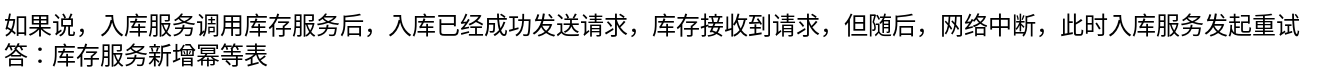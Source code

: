<mxfile version="28.0.7">
  <diagram name="第 1 页" id="c-BpHQU8_sRfOBIsOLw9">
    <mxGraphModel dx="1426" dy="743" grid="1" gridSize="10" guides="1" tooltips="1" connect="1" arrows="1" fold="1" page="1" pageScale="1" pageWidth="827" pageHeight="1169" math="0" shadow="0">
      <root>
        <mxCell id="0" />
        <mxCell id="1" parent="0" />
        <mxCell id="gQPDTsF6S-w0GrX3g2vf-1" value="如果说，入库服务调用库存服务后，入库已经成功发送请求，库存接收到请求，但随后，网络中断，此时入库服务发起重试&lt;div&gt;答：库存服务新增幂等表&lt;/div&gt;" style="text;html=1;align=left;verticalAlign=middle;resizable=0;points=[];autosize=1;strokeColor=none;fillColor=none;" parent="1" vertex="1">
          <mxGeometry x="79" y="160" width="670" height="40" as="geometry" />
        </mxCell>
      </root>
    </mxGraphModel>
  </diagram>
</mxfile>
